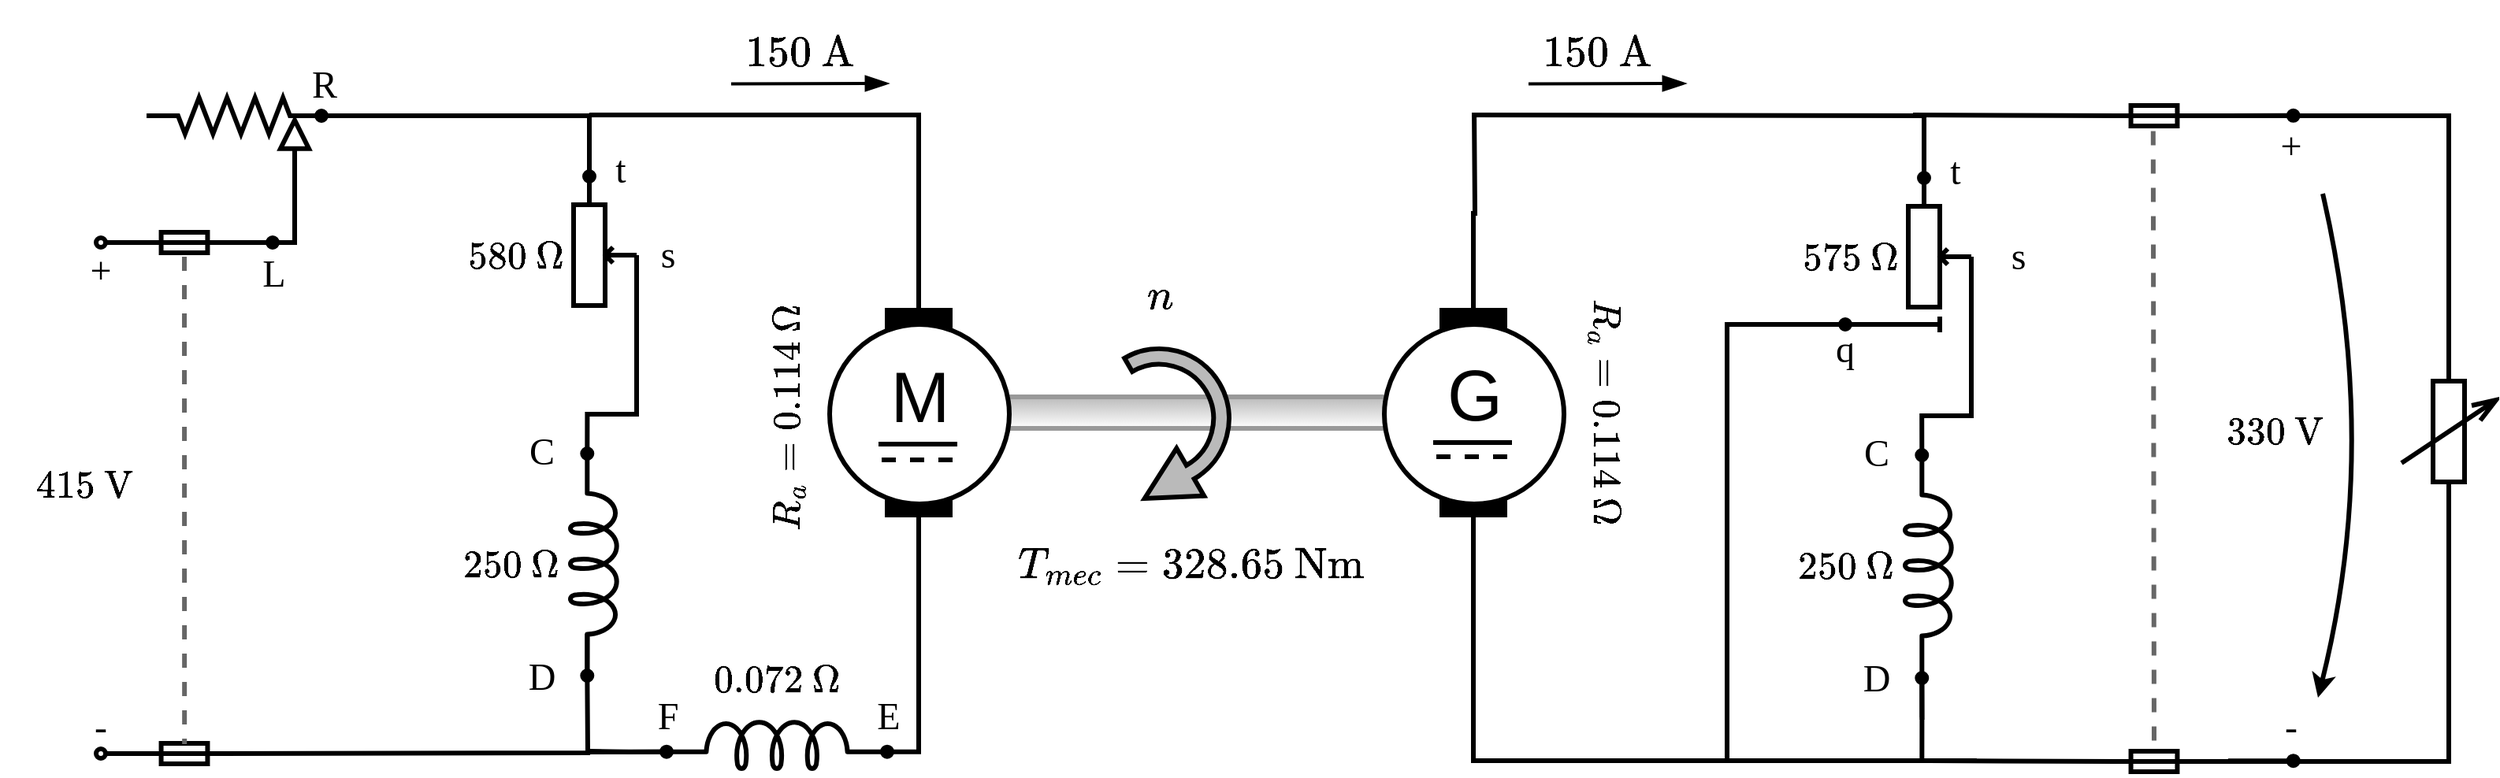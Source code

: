 <mxfile version="28.0.9">
  <diagram id="VPO69v2GGb55BHCJl5nW" name="Página-1">
    <mxGraphModel dx="2312" dy="950" grid="1" gridSize="10" guides="1" tooltips="1" connect="1" arrows="1" fold="1" page="1" pageScale="1" pageWidth="827" pageHeight="1169" math="1" shadow="0">
      <root>
        <mxCell id="0" />
        <mxCell id="1" parent="0" />
        <mxCell id="pi-SV_cZ-HtD721v4x9k-40" value="" style="rounded=1;whiteSpace=wrap;html=1;strokeWidth=3;direction=south;gradientColor=#ffffff;fillColor=#BABABA;gradientDirection=north;arcSize=50;strokeColor=#999999;rotation=90;" parent="1" vertex="1">
          <mxGeometry x="652.25" y="408.25" width="20" height="261.5" as="geometry" />
        </mxCell>
        <mxCell id="pi-SV_cZ-HtD721v4x9k-3" style="edgeStyle=orthogonalEdgeStyle;rounded=0;orthogonalLoop=1;jettySize=auto;html=1;endArrow=oval;endFill=1;strokeWidth=3;entryX=0;entryY=0.645;entryDx=0;entryDy=0;entryPerimeter=0;" parent="1" target="EwHTVLRrVT_rf0cmMfTu-1" edge="1">
          <mxGeometry relative="1" as="geometry">
            <mxPoint x="280" y="540" as="sourcePoint" />
          </mxGeometry>
        </mxCell>
        <mxCell id="EwHTVLRrVT_rf0cmMfTu-1" value="" style="pointerEvents=1;verticalLabelPosition=bottom;shadow=0;dashed=0;align=center;html=1;verticalAlign=top;shape=mxgraph.electrical.inductors.inductor_5;strokeWidth=3;rotation=90;" parent="1" vertex="1">
          <mxGeometry x="213" y="620" width="140" height="30" as="geometry" />
        </mxCell>
        <mxCell id="EwHTVLRrVT_rf0cmMfTu-6" style="edgeStyle=orthogonalEdgeStyle;rounded=0;orthogonalLoop=1;jettySize=auto;html=1;exitX=0.5;exitY=1;exitDx=0;exitDy=0;exitPerimeter=0;endArrow=none;endFill=0;strokeWidth=3;endSize=10;" parent="1" source="EwHTVLRrVT_rf0cmMfTu-2" edge="1">
          <mxGeometry relative="1" as="geometry">
            <mxPoint x="280" y="540" as="targetPoint" />
            <Array as="points">
              <mxPoint x="310" y="540" />
            </Array>
          </mxGeometry>
        </mxCell>
        <mxCell id="pi-SV_cZ-HtD721v4x9k-9" style="edgeStyle=orthogonalEdgeStyle;rounded=0;orthogonalLoop=1;jettySize=auto;html=1;exitX=1;exitY=0.25;exitDx=0;exitDy=0;exitPerimeter=0;entryX=0;entryY=0.5;entryDx=0;entryDy=0;entryPerimeter=0;endArrow=oval;endFill=1;strokeColor=#000000;strokeWidth=3;" parent="1" source="EwHTVLRrVT_rf0cmMfTu-2" target="JG4VFSaP6pWy1ThilDXd-2" edge="1">
          <mxGeometry relative="1" as="geometry" />
        </mxCell>
        <mxCell id="EwHTVLRrVT_rf0cmMfTu-2" value="" style="pointerEvents=1;verticalLabelPosition=bottom;shadow=0;dashed=0;align=center;html=1;verticalAlign=top;shape=mxgraph.electrical.resistors.potentiometer_1;strokeWidth=3;rotation=-90;" parent="1" vertex="1">
          <mxGeometry x="240" y="419" width="100" height="40" as="geometry" />
        </mxCell>
        <mxCell id="EwHTVLRrVT_rf0cmMfTu-52" value="&lt;font style=&quot;font-size: 24px&quot; face=&quot;Verdana&quot;&gt;t&lt;/font&gt;" style="text;html=1;strokeColor=none;fillColor=none;align=center;verticalAlign=middle;whiteSpace=wrap;rounded=0;dashed=1;" parent="1" vertex="1">
          <mxGeometry x="280" y="375" width="40" height="20" as="geometry" />
        </mxCell>
        <mxCell id="EwHTVLRrVT_rf0cmMfTu-54" value="&lt;font style=&quot;font-size: 24px&quot; face=&quot;Verdana&quot;&gt;s&lt;/font&gt;" style="text;html=1;strokeColor=none;fillColor=none;align=center;verticalAlign=middle;whiteSpace=wrap;rounded=0;dashed=1;" parent="1" vertex="1">
          <mxGeometry x="310" y="429" width="40" height="20" as="geometry" />
        </mxCell>
        <mxCell id="EwHTVLRrVT_rf0cmMfTu-55" value="&lt;font style=&quot;font-size: 24px&quot; face=&quot;Verdana&quot;&gt;C&lt;/font&gt;" style="text;html=1;strokeColor=none;fillColor=none;align=center;verticalAlign=middle;whiteSpace=wrap;rounded=0;dashed=1;" parent="1" vertex="1">
          <mxGeometry x="230" y="554" width="40" height="20" as="geometry" />
        </mxCell>
        <mxCell id="EwHTVLRrVT_rf0cmMfTu-57" value="&lt;font style=&quot;font-size: 24px&quot; face=&quot;Verdana&quot;&gt;D&lt;/font&gt;" style="text;html=1;strokeColor=none;fillColor=none;align=center;verticalAlign=middle;whiteSpace=wrap;rounded=0;dashed=1;" parent="1" vertex="1">
          <mxGeometry x="230" y="697" width="40" height="20" as="geometry" />
        </mxCell>
        <mxCell id="pi-SV_cZ-HtD721v4x9k-29" style="edgeStyle=orthogonalEdgeStyle;rounded=0;orthogonalLoop=1;jettySize=auto;html=1;exitX=0;exitY=0.5;exitDx=0;exitDy=0;fontFamily=Times New Roman;fontSize=27;startArrow=none;startFill=0;endArrow=none;endFill=0;strokeColor=#000000;strokeWidth=3;" parent="1" source="EwHTVLRrVT_rf0cmMfTu-27" edge="1">
          <mxGeometry relative="1" as="geometry">
            <mxPoint x="280" y="350" as="targetPoint" />
            <Array as="points">
              <mxPoint x="489" y="350" />
            </Array>
          </mxGeometry>
        </mxCell>
        <mxCell id="pi-SV_cZ-HtD721v4x9k-34" style="edgeStyle=orthogonalEdgeStyle;rounded=0;orthogonalLoop=1;jettySize=auto;html=1;exitX=1;exitY=0.5;exitDx=0;exitDy=0;fontFamily=Times New Roman;fontSize=27;startArrow=none;startFill=0;endArrow=oval;endFill=1;strokeColor=#000000;strokeWidth=3;entryX=1;entryY=0.645;entryDx=0;entryDy=0;entryPerimeter=0;" parent="1" source="EwHTVLRrVT_rf0cmMfTu-27" target="pi-SV_cZ-HtD721v4x9k-30" edge="1">
          <mxGeometry relative="1" as="geometry">
            <mxPoint x="490" y="640" as="targetPoint" />
          </mxGeometry>
        </mxCell>
        <mxCell id="EwHTVLRrVT_rf0cmMfTu-27" value="" style="rounded=0;whiteSpace=wrap;html=1;strokeColor=#000000;strokeWidth=3;fillColor=#000000;rotation=90;" parent="1" vertex="1">
          <mxGeometry x="424" y="519" width="130" height="40" as="geometry" />
        </mxCell>
        <mxCell id="EwHTVLRrVT_rf0cmMfTu-28" value="" style="ellipse;whiteSpace=wrap;html=1;aspect=fixed;strokeColor=#000000;strokeWidth=3;fillColor=#FFFFFF;" parent="1" vertex="1">
          <mxGeometry x="432.5" y="483" width="114" height="114" as="geometry" />
        </mxCell>
        <mxCell id="EwHTVLRrVT_rf0cmMfTu-29" value="&lt;font style=&quot;font-size: 45px&quot;&gt;M&lt;/font&gt;" style="text;html=1;strokeColor=none;fillColor=none;align=center;verticalAlign=middle;whiteSpace=wrap;rounded=0;" parent="1" vertex="1">
          <mxGeometry x="469.5" y="519" width="40" height="20" as="geometry" />
        </mxCell>
        <mxCell id="EwHTVLRrVT_rf0cmMfTu-32" value="" style="group" parent="1" vertex="1" connectable="0">
          <mxGeometry x="463.5" y="559" width="52" height="10" as="geometry" />
        </mxCell>
        <mxCell id="EwHTVLRrVT_rf0cmMfTu-30" value="" style="endArrow=none;dashed=1;html=1;strokeWidth=3;" parent="EwHTVLRrVT_rf0cmMfTu-32" edge="1">
          <mxGeometry width="50" height="50" relative="1" as="geometry">
            <mxPoint x="2" y="10" as="sourcePoint" />
            <mxPoint x="52" y="10" as="targetPoint" />
          </mxGeometry>
        </mxCell>
        <mxCell id="EwHTVLRrVT_rf0cmMfTu-31" value="" style="endArrow=none;html=1;strokeWidth=3;" parent="EwHTVLRrVT_rf0cmMfTu-32" edge="1">
          <mxGeometry width="50" height="50" relative="1" as="geometry">
            <mxPoint as="sourcePoint" />
            <mxPoint x="50" as="targetPoint" />
          </mxGeometry>
        </mxCell>
        <mxCell id="pi-SV_cZ-HtD721v4x9k-24" style="edgeStyle=orthogonalEdgeStyle;rounded=0;orthogonalLoop=1;jettySize=auto;html=1;exitX=1;exitY=0.5;exitDx=0;exitDy=0;exitPerimeter=0;fontFamily=Times New Roman;fontSize=27;startArrow=none;startFill=0;endArrow=oval;endFill=0;strokeColor=#000000;strokeWidth=3;" parent="1" source="RMLzoHUwO2nVBS5npLTa-6" edge="1">
          <mxGeometry relative="1" as="geometry">
            <mxPoint x="-30" y="431.083" as="targetPoint" />
          </mxGeometry>
        </mxCell>
        <mxCell id="RMLzoHUwO2nVBS5npLTa-6" value="" style="pointerEvents=1;verticalLabelPosition=bottom;shadow=0;dashed=0;align=center;html=1;verticalAlign=top;shape=mxgraph.electrical.miscellaneous.fuse_2;strokeWidth=3;direction=west;" parent="1" vertex="1">
          <mxGeometry y="424.5" width="46" height="13" as="geometry" />
        </mxCell>
        <mxCell id="JG4VFSaP6pWy1ThilDXd-2" value="" style="pointerEvents=1;verticalLabelPosition=bottom;shadow=0;dashed=0;align=center;html=1;verticalAlign=top;shape=mxgraph.electrical.resistors.resistor_2;direction=south;strokeWidth=3;flipV=1;rotation=-90;" parent="1" vertex="1">
          <mxGeometry x="43" y="295" width="23" height="111" as="geometry" />
        </mxCell>
        <mxCell id="pi-SV_cZ-HtD721v4x9k-58" style="edgeStyle=orthogonalEdgeStyle;rounded=0;orthogonalLoop=1;jettySize=auto;html=1;exitX=0;exitY=0.5;exitDx=0;exitDy=0;fontFamily=Times New Roman;fontSize=27;startArrow=none;startFill=0;endArrow=none;endFill=0;strokeColor=#000000;strokeWidth=3;" parent="1" source="JG4VFSaP6pWy1ThilDXd-35" edge="1">
          <mxGeometry relative="1" as="geometry">
            <mxPoint x="841.529" y="350" as="targetPoint" />
          </mxGeometry>
        </mxCell>
        <mxCell id="pi-SV_cZ-HtD721v4x9k-60" style="edgeStyle=orthogonalEdgeStyle;rounded=0;orthogonalLoop=1;jettySize=auto;html=1;exitX=1;exitY=0.5;exitDx=0;exitDy=0;fontFamily=Times New Roman;fontSize=27;startArrow=none;startFill=0;endArrow=none;endFill=0;strokeColor=#000000;strokeWidth=3;" parent="1" source="JG4VFSaP6pWy1ThilDXd-35" edge="1">
          <mxGeometry relative="1" as="geometry">
            <mxPoint x="1160.444" y="760" as="targetPoint" />
            <Array as="points">
              <mxPoint x="841" y="760" />
            </Array>
          </mxGeometry>
        </mxCell>
        <mxCell id="JG4VFSaP6pWy1ThilDXd-35" value="" style="rounded=0;whiteSpace=wrap;html=1;strokeColor=#000000;strokeWidth=3;fillColor=#000000;rotation=90;" parent="1" vertex="1">
          <mxGeometry x="776" y="519" width="130" height="40" as="geometry" />
        </mxCell>
        <mxCell id="JG4VFSaP6pWy1ThilDXd-36" value="" style="ellipse;whiteSpace=wrap;html=1;aspect=fixed;strokeColor=#000000;strokeWidth=3;fillColor=#FFFFFF;" parent="1" vertex="1">
          <mxGeometry x="784.5" y="483" width="114" height="114" as="geometry" />
        </mxCell>
        <mxCell id="JG4VFSaP6pWy1ThilDXd-37" value="&lt;font style=&quot;font-size: 45px&quot;&gt;G&lt;/font&gt;" style="text;html=1;strokeColor=none;fillColor=none;align=center;verticalAlign=middle;whiteSpace=wrap;rounded=0;" parent="1" vertex="1">
          <mxGeometry x="821.5" y="518" width="40" height="20" as="geometry" />
        </mxCell>
        <mxCell id="JG4VFSaP6pWy1ThilDXd-38" value="" style="group" parent="1" vertex="1" connectable="0">
          <mxGeometry x="815.5" y="558" width="52" height="9" as="geometry" />
        </mxCell>
        <mxCell id="JG4VFSaP6pWy1ThilDXd-39" value="" style="endArrow=none;dashed=1;html=1;strokeWidth=3;" parent="JG4VFSaP6pWy1ThilDXd-38" edge="1">
          <mxGeometry width="50" height="50" relative="1" as="geometry">
            <mxPoint x="2" y="9" as="sourcePoint" />
            <mxPoint x="52" y="9" as="targetPoint" />
          </mxGeometry>
        </mxCell>
        <mxCell id="JG4VFSaP6pWy1ThilDXd-40" value="" style="endArrow=none;html=1;strokeWidth=3;" parent="JG4VFSaP6pWy1ThilDXd-38" edge="1">
          <mxGeometry width="50" height="50" relative="1" as="geometry">
            <mxPoint as="sourcePoint" />
            <mxPoint x="50" as="targetPoint" />
          </mxGeometry>
        </mxCell>
        <mxCell id="JG4VFSaP6pWy1ThilDXd-61" value="" style="endArrow=blockThin;html=1;strokeWidth=2;endFill=1;strokeColor=#000000;endSize=10;" parent="1" edge="1">
          <mxGeometry width="50" height="50" relative="1" as="geometry">
            <mxPoint x="370" y="330.23" as="sourcePoint" />
            <mxPoint x="470" y="330" as="targetPoint" />
          </mxGeometry>
        </mxCell>
        <mxCell id="xqJZyPHzB6WkQOfQiTBp-20" value="" style="rounded=0;whiteSpace=wrap;html=1;strokeWidth=3;strokeColor=#FFFFFF;" parent="1" vertex="1">
          <mxGeometry x="270" y="474" width="20" height="60" as="geometry" />
        </mxCell>
        <mxCell id="pi-SV_cZ-HtD721v4x9k-7" value="" style="endArrow=none;html=1;strokeWidth=3;rounded=0;endFill=0;endSize=10;startArrow=block;startFill=0;startSize=15;entryX=0;entryY=0.5;entryDx=0;entryDy=0;entryPerimeter=0;" parent="1" target="RMLzoHUwO2nVBS5npLTa-6" edge="1">
          <mxGeometry width="50" height="50" relative="1" as="geometry">
            <mxPoint x="93" y="350" as="sourcePoint" />
            <mxPoint y="430" as="targetPoint" />
            <Array as="points">
              <mxPoint x="93" y="431" />
            </Array>
          </mxGeometry>
        </mxCell>
        <mxCell id="pi-SV_cZ-HtD721v4x9k-10" value="" style="endArrow=none;html=1;strokeWidth=3;rounded=0;endFill=0;endSize=10;startArrow=none;startFill=0;startSize=15;exitX=1;exitY=0.645;exitDx=0;exitDy=0;exitPerimeter=0;entryX=0;entryY=0.5;entryDx=0;entryDy=0;entryPerimeter=0;" parent="1" source="EwHTVLRrVT_rf0cmMfTu-1" target="pi-SV_cZ-HtD721v4x9k-13" edge="1">
          <mxGeometry width="50" height="50" relative="1" as="geometry">
            <mxPoint x="92.906" y="670.002" as="sourcePoint" />
            <mxPoint x="100" y="755" as="targetPoint" />
            <Array as="points">
              <mxPoint x="279" y="755" />
            </Array>
          </mxGeometry>
        </mxCell>
        <mxCell id="pi-SV_cZ-HtD721v4x9k-11" style="edgeStyle=orthogonalEdgeStyle;rounded=0;orthogonalLoop=1;jettySize=auto;html=1;endArrow=oval;endFill=1;strokeWidth=3;entryX=0;entryY=0.645;entryDx=0;entryDy=0;entryPerimeter=0;" parent="1" edge="1">
          <mxGeometry relative="1" as="geometry">
            <mxPoint x="278.65" y="706" as="targetPoint" />
            <mxPoint x="280" y="681" as="sourcePoint" />
          </mxGeometry>
        </mxCell>
        <mxCell id="pi-SV_cZ-HtD721v4x9k-25" style="edgeStyle=orthogonalEdgeStyle;rounded=0;orthogonalLoop=1;jettySize=auto;html=1;exitX=1;exitY=0.5;exitDx=0;exitDy=0;exitPerimeter=0;fontFamily=Times New Roman;fontSize=27;startArrow=none;startFill=0;endArrow=oval;endFill=0;strokeColor=#000000;strokeWidth=3;" parent="1" source="pi-SV_cZ-HtD721v4x9k-13" edge="1">
          <mxGeometry relative="1" as="geometry">
            <mxPoint x="-30" y="755.5" as="targetPoint" />
          </mxGeometry>
        </mxCell>
        <mxCell id="pi-SV_cZ-HtD721v4x9k-13" value="" style="pointerEvents=1;verticalLabelPosition=bottom;shadow=0;dashed=0;align=center;html=1;verticalAlign=top;shape=mxgraph.electrical.miscellaneous.fuse_2;strokeWidth=3;direction=west;" parent="1" vertex="1">
          <mxGeometry y="749" width="46" height="13" as="geometry" />
        </mxCell>
        <mxCell id="pi-SV_cZ-HtD721v4x9k-14" style="edgeStyle=orthogonalEdgeStyle;rounded=0;orthogonalLoop=1;jettySize=auto;html=1;endArrow=oval;endFill=1;strokeWidth=3;" parent="1" edge="1">
          <mxGeometry relative="1" as="geometry">
            <mxPoint x="79" y="431" as="targetPoint" />
            <mxPoint x="89" y="431" as="sourcePoint" />
          </mxGeometry>
        </mxCell>
        <mxCell id="pi-SV_cZ-HtD721v4x9k-16" value="&lt;font style=&quot;font-size: 24px&quot; face=&quot;Verdana&quot;&gt;L&lt;/font&gt;" style="text;html=1;strokeColor=none;fillColor=none;align=center;verticalAlign=middle;whiteSpace=wrap;rounded=0;dashed=1;" parent="1" vertex="1">
          <mxGeometry x="60" y="441" width="40" height="20" as="geometry" />
        </mxCell>
        <mxCell id="pi-SV_cZ-HtD721v4x9k-18" value="&lt;font style=&quot;font-size: 24px&quot; face=&quot;Verdana&quot;&gt;R&lt;/font&gt;" style="text;html=1;strokeColor=none;fillColor=none;align=center;verticalAlign=middle;whiteSpace=wrap;rounded=0;dashed=1;" parent="1" vertex="1">
          <mxGeometry x="92" y="321" width="40" height="20" as="geometry" />
        </mxCell>
        <mxCell id="pi-SV_cZ-HtD721v4x9k-19" style="edgeStyle=orthogonalEdgeStyle;rounded=0;orthogonalLoop=1;jettySize=auto;html=1;endArrow=oval;endFill=1;strokeWidth=3;entryX=1;entryY=0.25;entryDx=0;entryDy=0;entryPerimeter=0;" parent="1" target="EwHTVLRrVT_rf0cmMfTu-2" edge="1">
          <mxGeometry relative="1" as="geometry">
            <mxPoint x="199" y="390.62" as="targetPoint" />
            <mxPoint x="280" y="370" as="sourcePoint" />
          </mxGeometry>
        </mxCell>
        <mxCell id="pi-SV_cZ-HtD721v4x9k-20" value="&lt;font style=&quot;font-size: 24px&quot;&gt;$$580\:\Omega$$&lt;/font&gt;" style="text;html=1;strokeColor=none;fillColor=none;align=center;verticalAlign=middle;whiteSpace=wrap;rounded=0;dashed=1;fontFamily=Times New Roman;" parent="1" vertex="1">
          <mxGeometry x="213" y="429" width="40" height="20" as="geometry" />
        </mxCell>
        <mxCell id="pi-SV_cZ-HtD721v4x9k-21" value="&lt;font style=&quot;font-size: 24px&quot;&gt;$$250\:\Omega$$&lt;/font&gt;" style="text;html=1;strokeColor=none;fillColor=none;align=center;verticalAlign=middle;whiteSpace=wrap;rounded=0;dashed=1;fontFamily=Times New Roman;" parent="1" vertex="1">
          <mxGeometry x="190" y="607.5" width="80" height="55" as="geometry" />
        </mxCell>
        <mxCell id="pi-SV_cZ-HtD721v4x9k-22" value="&lt;font style=&quot;font-size: 24px&quot;&gt;$$R_a=0.114\:\Omega$$&lt;/font&gt;" style="text;html=1;strokeColor=none;fillColor=none;align=center;verticalAlign=middle;whiteSpace=wrap;rounded=0;dashed=1;fontFamily=Times New Roman;rotation=-90;" parent="1" vertex="1">
          <mxGeometry x="385" y="532" width="40" height="20" as="geometry" />
        </mxCell>
        <mxCell id="pi-SV_cZ-HtD721v4x9k-23" value="" style="endArrow=none;dashed=1;html=1;strokeWidth=3;entryX=0.498;entryY=0.959;entryDx=0;entryDy=0;entryPerimeter=0;strokeColor=#666666;" parent="1" target="pi-SV_cZ-HtD721v4x9k-13" edge="1">
          <mxGeometry width="50" height="50" relative="1" as="geometry">
            <mxPoint x="23" y="440" as="sourcePoint" />
            <mxPoint x="530.097" y="243.678" as="targetPoint" />
          </mxGeometry>
        </mxCell>
        <mxCell id="pi-SV_cZ-HtD721v4x9k-26" value="&lt;font style=&quot;font-size: 24px&quot; face=&quot;Verdana&quot;&gt;+&lt;/font&gt;" style="text;html=1;strokeColor=none;fillColor=none;align=center;verticalAlign=middle;whiteSpace=wrap;rounded=0;dashed=1;" parent="1" vertex="1">
          <mxGeometry x="-50" y="439" width="40" height="20" as="geometry" />
        </mxCell>
        <mxCell id="pi-SV_cZ-HtD721v4x9k-27" value="&lt;font style=&quot;font-size: 24px&quot; face=&quot;Verdana&quot;&gt;-&lt;/font&gt;" style="text;html=1;strokeColor=none;fillColor=none;align=center;verticalAlign=middle;whiteSpace=wrap;rounded=0;dashed=1;" parent="1" vertex="1">
          <mxGeometry x="-50" y="729" width="40" height="20" as="geometry" />
        </mxCell>
        <mxCell id="pi-SV_cZ-HtD721v4x9k-28" value="&lt;font style=&quot;font-size: 24px&quot;&gt;$$415\:\rm V$$&lt;/font&gt;" style="text;html=1;strokeColor=none;fillColor=none;align=center;verticalAlign=middle;whiteSpace=wrap;rounded=0;dashed=1;fontFamily=Times New Roman;" parent="1" vertex="1">
          <mxGeometry x="-80" y="557" width="80" height="55" as="geometry" />
        </mxCell>
        <mxCell id="pi-SV_cZ-HtD721v4x9k-36" style="edgeStyle=orthogonalEdgeStyle;rounded=0;orthogonalLoop=1;jettySize=auto;html=1;exitX=0;exitY=0.645;exitDx=0;exitDy=0;exitPerimeter=0;fontFamily=Times New Roman;fontSize=27;startArrow=none;startFill=0;endArrow=none;endFill=0;strokeColor=#000000;strokeWidth=3;" parent="1" source="pi-SV_cZ-HtD721v4x9k-30" edge="1">
          <mxGeometry relative="1" as="geometry">
            <mxPoint x="280.0" y="754.5" as="targetPoint" />
          </mxGeometry>
        </mxCell>
        <mxCell id="pi-SV_cZ-HtD721v4x9k-30" value="" style="pointerEvents=1;verticalLabelPosition=bottom;shadow=0;dashed=0;align=center;html=1;verticalAlign=top;shape=mxgraph.electrical.inductors.inductor_5;strokeWidth=3;rotation=90;direction=north;" parent="1" vertex="1">
          <mxGeometry x="384" y="680" width="30" height="140" as="geometry" />
        </mxCell>
        <mxCell id="pi-SV_cZ-HtD721v4x9k-32" value="&lt;font style=&quot;font-size: 24px&quot;&gt;$$0.072\:\Omega$$&lt;/font&gt;" style="text;html=1;strokeColor=none;fillColor=none;align=center;verticalAlign=middle;whiteSpace=wrap;rounded=0;dashed=1;fontFamily=Times New Roman;" parent="1" vertex="1">
          <mxGeometry x="359" y="680" width="80" height="55" as="geometry" />
        </mxCell>
        <mxCell id="pi-SV_cZ-HtD721v4x9k-37" style="edgeStyle=orthogonalEdgeStyle;rounded=0;orthogonalLoop=1;jettySize=auto;html=1;endArrow=oval;endFill=1;strokeWidth=3;entryX=0;entryY=0.645;entryDx=0;entryDy=0;entryPerimeter=0;" parent="1" target="pi-SV_cZ-HtD721v4x9k-30" edge="1">
          <mxGeometry relative="1" as="geometry">
            <mxPoint x="288.65" y="716" as="targetPoint" />
            <mxPoint x="280" y="754" as="sourcePoint" />
          </mxGeometry>
        </mxCell>
        <mxCell id="pi-SV_cZ-HtD721v4x9k-38" value="&lt;font style=&quot;font-size: 24px&quot; face=&quot;Verdana&quot;&gt;F&lt;/font&gt;" style="text;html=1;strokeColor=none;fillColor=none;align=center;verticalAlign=middle;whiteSpace=wrap;rounded=0;dashed=1;" parent="1" vertex="1">
          <mxGeometry x="310" y="722" width="40" height="20" as="geometry" />
        </mxCell>
        <mxCell id="pi-SV_cZ-HtD721v4x9k-39" value="&lt;font style=&quot;font-size: 24px&quot; face=&quot;Verdana&quot;&gt;E&lt;/font&gt;" style="text;html=1;strokeColor=none;fillColor=none;align=center;verticalAlign=middle;whiteSpace=wrap;rounded=0;dashed=1;" parent="1" vertex="1">
          <mxGeometry x="450" y="722" width="40" height="20" as="geometry" />
        </mxCell>
        <mxCell id="pi-SV_cZ-HtD721v4x9k-41" value="" style="html=1;shadow=0;dashed=0;align=center;verticalAlign=middle;shape=mxgraph.arrows2.uTurnArrow;dy=4.94;arrowHead=34.89;dx2=33.47;strokeWidth=3;fillColor=#BABABA;rotation=60;direction=south;" parent="1" vertex="1">
          <mxGeometry x="624" y="521" width="101" height="20" as="geometry" />
        </mxCell>
        <mxCell id="pi-SV_cZ-HtD721v4x9k-42" style="edgeStyle=orthogonalEdgeStyle;rounded=0;orthogonalLoop=1;jettySize=auto;html=1;endArrow=oval;endFill=1;strokeWidth=3;entryX=0;entryY=0.645;entryDx=0;entryDy=0;entryPerimeter=0;" parent="1" target="pi-SV_cZ-HtD721v4x9k-43" edge="1">
          <mxGeometry relative="1" as="geometry">
            <mxPoint x="1127" y="541" as="sourcePoint" />
          </mxGeometry>
        </mxCell>
        <mxCell id="pi-SV_cZ-HtD721v4x9k-63" style="edgeStyle=orthogonalEdgeStyle;rounded=0;orthogonalLoop=1;jettySize=auto;html=1;exitX=1;exitY=0.645;exitDx=0;exitDy=0;exitPerimeter=0;fontFamily=Times New Roman;fontSize=27;startArrow=none;startFill=0;endArrow=none;endFill=0;strokeColor=#000000;strokeWidth=3;" parent="1" source="pi-SV_cZ-HtD721v4x9k-43" edge="1">
          <mxGeometry relative="1" as="geometry">
            <mxPoint x="1125.667" y="760" as="targetPoint" />
          </mxGeometry>
        </mxCell>
        <mxCell id="pi-SV_cZ-HtD721v4x9k-43" value="" style="pointerEvents=1;verticalLabelPosition=bottom;shadow=0;dashed=0;align=center;html=1;verticalAlign=top;shape=mxgraph.electrical.inductors.inductor_5;strokeWidth=3;rotation=90;" parent="1" vertex="1">
          <mxGeometry x="1060" y="621" width="140" height="30" as="geometry" />
        </mxCell>
        <mxCell id="pi-SV_cZ-HtD721v4x9k-44" style="edgeStyle=orthogonalEdgeStyle;rounded=0;orthogonalLoop=1;jettySize=auto;html=1;exitX=0.5;exitY=1;exitDx=0;exitDy=0;exitPerimeter=0;endArrow=none;endFill=0;strokeWidth=3;endSize=10;" parent="1" source="pi-SV_cZ-HtD721v4x9k-45" edge="1">
          <mxGeometry relative="1" as="geometry">
            <mxPoint x="1127" y="541" as="targetPoint" />
            <Array as="points">
              <mxPoint x="1157" y="541" />
            </Array>
          </mxGeometry>
        </mxCell>
        <mxCell id="pi-SV_cZ-HtD721v4x9k-45" value="" style="pointerEvents=1;verticalLabelPosition=bottom;shadow=0;dashed=0;align=center;html=1;verticalAlign=top;shape=mxgraph.electrical.resistors.potentiometer_1;strokeWidth=3;rotation=-90;" parent="1" vertex="1">
          <mxGeometry x="1087" y="420" width="100" height="40" as="geometry" />
        </mxCell>
        <mxCell id="pi-SV_cZ-HtD721v4x9k-46" value="&lt;font style=&quot;font-size: 24px&quot; face=&quot;Verdana&quot;&gt;t&lt;/font&gt;" style="text;html=1;strokeColor=none;fillColor=none;align=center;verticalAlign=middle;whiteSpace=wrap;rounded=0;dashed=1;" parent="1" vertex="1">
          <mxGeometry x="1127" y="376" width="40" height="20" as="geometry" />
        </mxCell>
        <mxCell id="pi-SV_cZ-HtD721v4x9k-47" value="&lt;font style=&quot;font-size: 24px&quot; face=&quot;Verdana&quot;&gt;C&lt;/font&gt;" style="text;html=1;strokeColor=none;fillColor=none;align=center;verticalAlign=middle;whiteSpace=wrap;rounded=0;dashed=1;" parent="1" vertex="1">
          <mxGeometry x="1077" y="555" width="40" height="20" as="geometry" />
        </mxCell>
        <mxCell id="pi-SV_cZ-HtD721v4x9k-48" value="&lt;font style=&quot;font-size: 24px&quot; face=&quot;Verdana&quot;&gt;D&lt;/font&gt;" style="text;html=1;strokeColor=none;fillColor=none;align=center;verticalAlign=middle;whiteSpace=wrap;rounded=0;dashed=1;" parent="1" vertex="1">
          <mxGeometry x="1077" y="698" width="40" height="20" as="geometry" />
        </mxCell>
        <mxCell id="pi-SV_cZ-HtD721v4x9k-49" value="" style="rounded=0;whiteSpace=wrap;html=1;strokeWidth=3;strokeColor=#FFFFFF;" parent="1" vertex="1">
          <mxGeometry x="1117" y="475" width="20" height="60" as="geometry" />
        </mxCell>
        <mxCell id="pi-SV_cZ-HtD721v4x9k-50" style="edgeStyle=orthogonalEdgeStyle;rounded=0;orthogonalLoop=1;jettySize=auto;html=1;endArrow=oval;endFill=1;strokeWidth=3;entryX=0;entryY=0.645;entryDx=0;entryDy=0;entryPerimeter=0;" parent="1" edge="1">
          <mxGeometry relative="1" as="geometry">
            <mxPoint x="1125.65" y="707.5" as="targetPoint" />
            <mxPoint x="1124.3" y="732.5" as="sourcePoint" />
          </mxGeometry>
        </mxCell>
        <mxCell id="pi-SV_cZ-HtD721v4x9k-51" style="edgeStyle=orthogonalEdgeStyle;rounded=0;orthogonalLoop=1;jettySize=auto;html=1;endArrow=oval;endFill=1;strokeWidth=3;entryX=1;entryY=0.25;entryDx=0;entryDy=0;entryPerimeter=0;" parent="1" target="pi-SV_cZ-HtD721v4x9k-45" edge="1">
          <mxGeometry relative="1" as="geometry">
            <mxPoint x="1044" y="391.62" as="targetPoint" />
            <mxPoint x="840" y="350" as="sourcePoint" />
          </mxGeometry>
        </mxCell>
        <mxCell id="pi-SV_cZ-HtD721v4x9k-52" value="&lt;font style=&quot;font-size: 24px&quot;&gt;$$575\:\Omega$$&lt;/font&gt;" style="text;html=1;strokeColor=none;fillColor=none;align=center;verticalAlign=middle;whiteSpace=wrap;rounded=0;dashed=1;fontFamily=Times New Roman;" parent="1" vertex="1">
          <mxGeometry x="1060" y="430" width="40" height="20" as="geometry" />
        </mxCell>
        <mxCell id="pi-SV_cZ-HtD721v4x9k-53" value="&lt;font style=&quot;font-size: 24px&quot;&gt;$$250\:\Omega$$&lt;/font&gt;" style="text;html=1;strokeColor=none;fillColor=none;align=center;verticalAlign=middle;whiteSpace=wrap;rounded=0;dashed=1;fontFamily=Times New Roman;" parent="1" vertex="1">
          <mxGeometry x="1037" y="608.5" width="80" height="55" as="geometry" />
        </mxCell>
        <mxCell id="EwHTVLRrVT_rf0cmMfTu-73" value="" style="endArrow=baseDash;html=1;strokeWidth=3;endFill=0;rounded=0;" parent="1" edge="1">
          <mxGeometry width="50" height="50" relative="1" as="geometry">
            <mxPoint x="1002" y="760" as="sourcePoint" />
            <mxPoint x="1137" y="483" as="targetPoint" />
            <Array as="points">
              <mxPoint x="1002" y="483" />
            </Array>
          </mxGeometry>
        </mxCell>
        <mxCell id="pi-SV_cZ-HtD721v4x9k-54" value="&lt;font style=&quot;font-size: 24px&quot; face=&quot;Verdana&quot;&gt;s&lt;/font&gt;" style="text;html=1;strokeColor=none;fillColor=none;align=center;verticalAlign=middle;whiteSpace=wrap;rounded=0;dashed=1;" parent="1" vertex="1">
          <mxGeometry x="1167" y="430" width="40" height="20" as="geometry" />
        </mxCell>
        <mxCell id="pi-SV_cZ-HtD721v4x9k-55" style="edgeStyle=orthogonalEdgeStyle;rounded=0;orthogonalLoop=1;jettySize=auto;html=1;endArrow=oval;endFill=1;strokeWidth=3;" parent="1" edge="1">
          <mxGeometry relative="1" as="geometry">
            <mxPoint x="1077" y="483" as="targetPoint" />
            <mxPoint x="1107" y="483" as="sourcePoint" />
          </mxGeometry>
        </mxCell>
        <mxCell id="pi-SV_cZ-HtD721v4x9k-56" value="&lt;font style=&quot;font-size: 24px&quot; face=&quot;Verdana&quot;&gt;q&lt;/font&gt;" style="text;html=1;strokeColor=none;fillColor=none;align=center;verticalAlign=middle;whiteSpace=wrap;rounded=0;dashed=1;" parent="1" vertex="1">
          <mxGeometry x="1057" y="489" width="40" height="20" as="geometry" />
        </mxCell>
        <mxCell id="pi-SV_cZ-HtD721v4x9k-64" value="&lt;font style=&quot;font-size: 24px&quot;&gt;$$R_a=0.114\:\Omega$$&lt;/font&gt;" style="text;html=1;strokeColor=none;fillColor=none;align=center;verticalAlign=middle;whiteSpace=wrap;rounded=0;dashed=1;fontFamily=Times New Roman;rotation=90;direction=west;" parent="1" vertex="1">
          <mxGeometry x="906" y="529" width="40" height="20" as="geometry" />
        </mxCell>
        <mxCell id="pi-SV_cZ-HtD721v4x9k-66" style="edgeStyle=orthogonalEdgeStyle;rounded=0;orthogonalLoop=1;jettySize=auto;html=1;exitX=1;exitY=0.5;exitDx=0;exitDy=0;exitPerimeter=0;fontFamily=Times New Roman;fontSize=27;startArrow=none;startFill=0;endArrow=none;endFill=0;strokeColor=#000000;strokeWidth=3;" parent="1" source="pi-SV_cZ-HtD721v4x9k-65" edge="1">
          <mxGeometry relative="1" as="geometry">
            <mxPoint x="1120" y="350" as="targetPoint" />
          </mxGeometry>
        </mxCell>
        <mxCell id="pi-SV_cZ-HtD721v4x9k-65" value="" style="pointerEvents=1;verticalLabelPosition=bottom;shadow=0;dashed=0;align=center;html=1;verticalAlign=top;shape=mxgraph.electrical.miscellaneous.fuse_2;strokeWidth=3;direction=west;" parent="1" vertex="1">
          <mxGeometry x="1250" y="344" width="46" height="13" as="geometry" />
        </mxCell>
        <mxCell id="pi-SV_cZ-HtD721v4x9k-68" style="edgeStyle=orthogonalEdgeStyle;rounded=0;orthogonalLoop=1;jettySize=auto;html=1;exitX=1;exitY=0.5;exitDx=0;exitDy=0;exitPerimeter=0;fontFamily=Times New Roman;fontSize=27;startArrow=none;startFill=0;endArrow=none;endFill=0;strokeColor=#000000;strokeWidth=3;" parent="1" source="pi-SV_cZ-HtD721v4x9k-67" edge="1">
          <mxGeometry relative="1" as="geometry">
            <mxPoint x="1130" y="760" as="targetPoint" />
          </mxGeometry>
        </mxCell>
        <mxCell id="pi-SV_cZ-HtD721v4x9k-67" value="" style="pointerEvents=1;verticalLabelPosition=bottom;shadow=0;dashed=0;align=center;html=1;verticalAlign=top;shape=mxgraph.electrical.miscellaneous.fuse_2;strokeWidth=3;direction=west;" parent="1" vertex="1">
          <mxGeometry x="1250" y="754" width="46" height="13" as="geometry" />
        </mxCell>
        <mxCell id="pi-SV_cZ-HtD721v4x9k-69" value="" style="endArrow=none;dashed=1;html=1;strokeWidth=3;strokeColor=#666666;" parent="1" edge="1">
          <mxGeometry width="50" height="50" relative="1" as="geometry">
            <mxPoint x="1272.41" y="360.22" as="sourcePoint" />
            <mxPoint x="1273" y="750" as="targetPoint" />
          </mxGeometry>
        </mxCell>
        <mxCell id="pi-SV_cZ-HtD721v4x9k-71" style="edgeStyle=orthogonalEdgeStyle;rounded=0;orthogonalLoop=1;jettySize=auto;html=1;exitX=1;exitY=0.5;exitDx=0;exitDy=0;exitPerimeter=0;entryX=0;entryY=0.5;entryDx=0;entryDy=0;entryPerimeter=0;fontFamily=Times New Roman;fontSize=27;startArrow=none;startFill=0;endArrow=none;endFill=0;strokeColor=#000000;strokeWidth=3;" parent="1" source="pi-SV_cZ-HtD721v4x9k-70" target="pi-SV_cZ-HtD721v4x9k-65" edge="1">
          <mxGeometry relative="1" as="geometry" />
        </mxCell>
        <mxCell id="pi-SV_cZ-HtD721v4x9k-72" style="edgeStyle=orthogonalEdgeStyle;rounded=0;orthogonalLoop=1;jettySize=auto;html=1;exitX=0;exitY=0.5;exitDx=0;exitDy=0;exitPerimeter=0;entryX=0;entryY=0.5;entryDx=0;entryDy=0;entryPerimeter=0;fontFamily=Times New Roman;fontSize=27;startArrow=none;startFill=0;endArrow=none;endFill=0;strokeColor=#000000;strokeWidth=3;" parent="1" source="pi-SV_cZ-HtD721v4x9k-70" target="pi-SV_cZ-HtD721v4x9k-67" edge="1">
          <mxGeometry relative="1" as="geometry" />
        </mxCell>
        <mxCell id="pi-SV_cZ-HtD721v4x9k-70" value="" style="pointerEvents=1;verticalLabelPosition=bottom;shadow=0;dashed=0;align=center;html=1;verticalAlign=top;shape=mxgraph.electrical.resistors.variable_resistor_1;fontFamily=Times New Roman;fontSize=27;strokeWidth=3;direction=north;flipH=1;" parent="1" vertex="1">
          <mxGeometry x="1430" y="501" width="60" height="100" as="geometry" />
        </mxCell>
        <mxCell id="pi-SV_cZ-HtD721v4x9k-73" style="edgeStyle=orthogonalEdgeStyle;rounded=0;orthogonalLoop=1;jettySize=auto;html=1;endArrow=oval;endFill=1;strokeWidth=3;entryX=0;entryY=0.645;entryDx=0;entryDy=0;entryPerimeter=0;" parent="1" edge="1">
          <mxGeometry relative="1" as="geometry">
            <mxPoint x="1361.35" y="350.42" as="targetPoint" />
            <mxPoint x="1320" y="350.45" as="sourcePoint" />
            <Array as="points">
              <mxPoint x="1320" y="350.45" />
            </Array>
          </mxGeometry>
        </mxCell>
        <mxCell id="pi-SV_cZ-HtD721v4x9k-75" style="edgeStyle=orthogonalEdgeStyle;rounded=0;orthogonalLoop=1;jettySize=auto;html=1;endArrow=oval;endFill=1;strokeWidth=3;entryX=0;entryY=0.645;entryDx=0;entryDy=0;entryPerimeter=0;" parent="1" edge="1">
          <mxGeometry relative="1" as="geometry">
            <mxPoint x="1361.35" y="760.08" as="targetPoint" />
            <mxPoint x="1320" y="760.11" as="sourcePoint" />
            <Array as="points">
              <mxPoint x="1320" y="760.11" />
            </Array>
          </mxGeometry>
        </mxCell>
        <mxCell id="pi-SV_cZ-HtD721v4x9k-76" value="&lt;font style=&quot;font-size: 24px&quot; face=&quot;Verdana&quot;&gt;+&lt;/font&gt;" style="text;html=1;strokeColor=none;fillColor=none;align=center;verticalAlign=middle;whiteSpace=wrap;rounded=0;dashed=1;" parent="1" vertex="1">
          <mxGeometry x="1340" y="360" width="40" height="20" as="geometry" />
        </mxCell>
        <mxCell id="pi-SV_cZ-HtD721v4x9k-77" value="&lt;font style=&quot;font-size: 24px&quot; face=&quot;Verdana&quot;&gt;-&lt;/font&gt;" style="text;html=1;strokeColor=none;fillColor=none;align=center;verticalAlign=middle;whiteSpace=wrap;rounded=0;dashed=1;" parent="1" vertex="1">
          <mxGeometry x="1340" y="729" width="40" height="20" as="geometry" />
        </mxCell>
        <mxCell id="pi-SV_cZ-HtD721v4x9k-79" value="" style="curved=1;endArrow=classic;html=1;rounded=0;fontFamily=Times New Roman;fontSize=27;strokeColor=#000000;strokeWidth=3;" parent="1" edge="1">
          <mxGeometry width="50" height="50" relative="1" as="geometry">
            <mxPoint x="1380" y="400" as="sourcePoint" />
            <mxPoint x="1377" y="720" as="targetPoint" />
            <Array as="points">
              <mxPoint x="1417" y="560" />
            </Array>
          </mxGeometry>
        </mxCell>
        <mxCell id="pi-SV_cZ-HtD721v4x9k-81" value="&lt;font style=&quot;font-size: 24px&quot;&gt;$$330\:\rm V$$&lt;/font&gt;" style="text;html=1;strokeColor=none;fillColor=none;align=center;verticalAlign=middle;whiteSpace=wrap;rounded=0;dashed=1;fontFamily=Times New Roman;" parent="1" vertex="1">
          <mxGeometry x="1310" y="523.5" width="80" height="55" as="geometry" />
        </mxCell>
        <mxCell id="pi-SV_cZ-HtD721v4x9k-84" value="$$150\:\rm A$$" style="text;html=1;strokeColor=none;fillColor=none;align=center;verticalAlign=middle;whiteSpace=wrap;rounded=0;fontFamily=Times New Roman;fontSize=27;fontColor=#000000;" parent="1" vertex="1">
          <mxGeometry x="384" y="295" width="60" height="30" as="geometry" />
        </mxCell>
        <mxCell id="pi-SV_cZ-HtD721v4x9k-85" value="" style="endArrow=blockThin;html=1;strokeWidth=2;endFill=1;strokeColor=#000000;endSize=10;" parent="1" edge="1">
          <mxGeometry width="50" height="50" relative="1" as="geometry">
            <mxPoint x="876" y="330.23" as="sourcePoint" />
            <mxPoint x="976" y="330" as="targetPoint" />
          </mxGeometry>
        </mxCell>
        <mxCell id="pi-SV_cZ-HtD721v4x9k-86" value="$$150\:\rm A$$" style="text;html=1;strokeColor=none;fillColor=none;align=center;verticalAlign=middle;whiteSpace=wrap;rounded=0;fontFamily=Times New Roman;fontSize=27;fontColor=#000000;" parent="1" vertex="1">
          <mxGeometry x="890" y="295" width="60" height="30" as="geometry" />
        </mxCell>
        <mxCell id="pi-SV_cZ-HtD721v4x9k-87" value="$$n$$" style="text;html=1;strokeColor=none;fillColor=none;align=center;verticalAlign=middle;whiteSpace=wrap;rounded=0;fontFamily=Times New Roman;fontSize=27;fontColor=#000000;" parent="1" vertex="1">
          <mxGeometry x="612.25" y="449" width="60" height="30" as="geometry" />
        </mxCell>
        <mxCell id="pi-SV_cZ-HtD721v4x9k-88" value="$$T_{mec}=328.65\:\rm Nm$$" style="text;html=1;strokeColor=none;fillColor=none;align=center;verticalAlign=middle;whiteSpace=wrap;rounded=0;fontFamily=Times New Roman;fontSize=27;fontColor=#000000;" parent="1" vertex="1">
          <mxGeometry x="632.25" y="620" width="60" height="30" as="geometry" />
        </mxCell>
      </root>
    </mxGraphModel>
  </diagram>
</mxfile>
